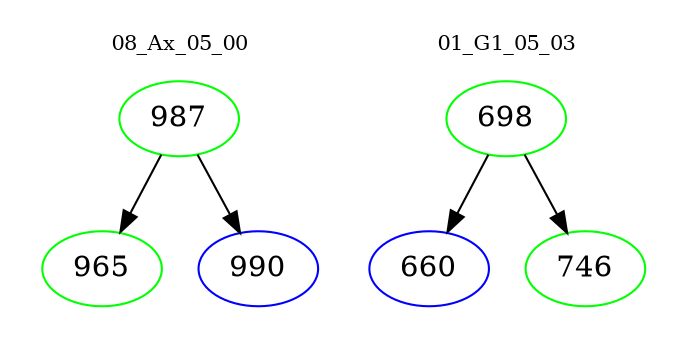digraph{
subgraph cluster_0 {
color = white
label = "08_Ax_05_00";
fontsize=10;
T0_987 [label="987", color="green"]
T0_987 -> T0_965 [color="black"]
T0_965 [label="965", color="green"]
T0_987 -> T0_990 [color="black"]
T0_990 [label="990", color="blue"]
}
subgraph cluster_1 {
color = white
label = "01_G1_05_03";
fontsize=10;
T1_698 [label="698", color="green"]
T1_698 -> T1_660 [color="black"]
T1_660 [label="660", color="blue"]
T1_698 -> T1_746 [color="black"]
T1_746 [label="746", color="green"]
}
}
